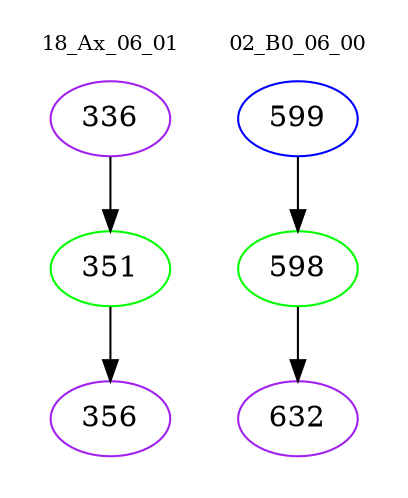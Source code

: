digraph{
subgraph cluster_0 {
color = white
label = "18_Ax_06_01";
fontsize=10;
T0_336 [label="336", color="purple"]
T0_336 -> T0_351 [color="black"]
T0_351 [label="351", color="green"]
T0_351 -> T0_356 [color="black"]
T0_356 [label="356", color="purple"]
}
subgraph cluster_1 {
color = white
label = "02_B0_06_00";
fontsize=10;
T1_599 [label="599", color="blue"]
T1_599 -> T1_598 [color="black"]
T1_598 [label="598", color="green"]
T1_598 -> T1_632 [color="black"]
T1_632 [label="632", color="purple"]
}
}
